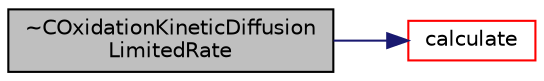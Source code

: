 digraph "~COxidationKineticDiffusionLimitedRate"
{
  bgcolor="transparent";
  edge [fontname="Helvetica",fontsize="10",labelfontname="Helvetica",labelfontsize="10"];
  node [fontname="Helvetica",fontsize="10",shape=record];
  rankdir="LR";
  Node72 [label="~COxidationKineticDiffusion\lLimitedRate",height=0.2,width=0.4,color="black", fillcolor="grey75", style="filled", fontcolor="black"];
  Node72 -> Node73 [color="midnightblue",fontsize="10",style="solid",fontname="Helvetica"];
  Node73 [label="calculate",height=0.2,width=0.4,color="red",URL="$a24757.html#a3f7f56c60dd3cab1084e5c47795b39a7",tooltip="Update surface reactions. "];
}
